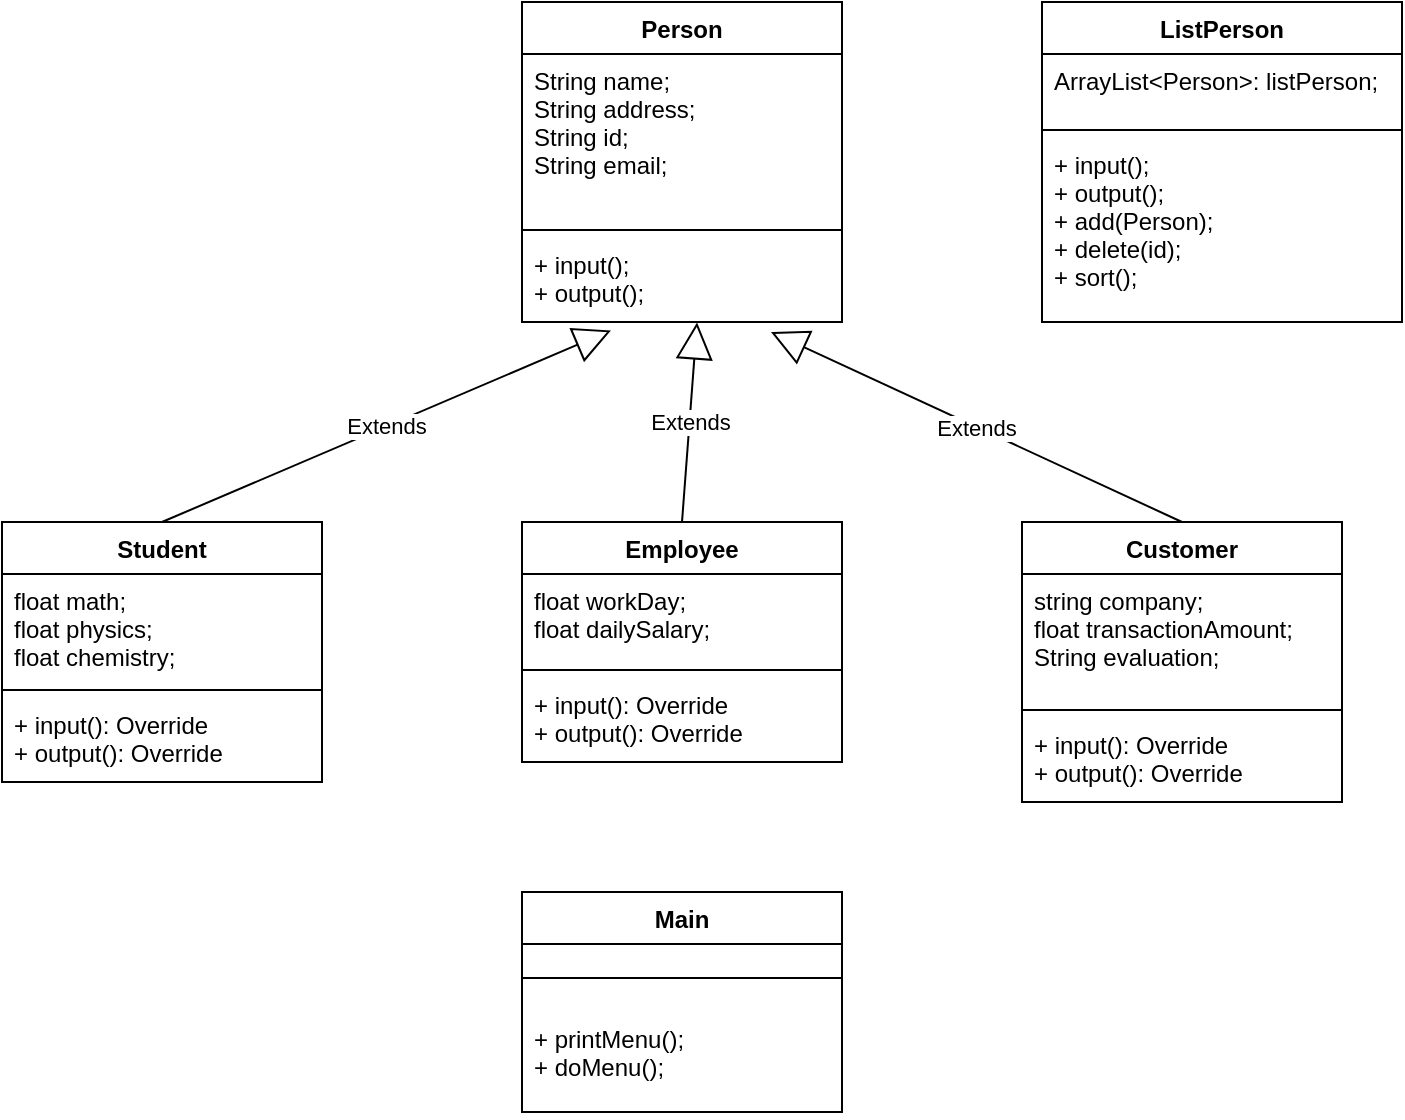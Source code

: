 <mxfile version="14.5.3" type="github">
  <diagram id="YP0pBPj05E5QGNiLSJ7z" name="Page-1">
    <mxGraphModel dx="1038" dy="580" grid="1" gridSize="10" guides="1" tooltips="1" connect="1" arrows="1" fold="1" page="1" pageScale="1" pageWidth="827" pageHeight="1169" math="0" shadow="0">
      <root>
        <mxCell id="0" />
        <mxCell id="1" parent="0" />
        <mxCell id="T0PE1KU94PBCbyuOxOGF-1" value="Person" style="swimlane;fontStyle=1;align=center;verticalAlign=top;childLayout=stackLayout;horizontal=1;startSize=26;horizontalStack=0;resizeParent=1;resizeParentMax=0;resizeLast=0;collapsible=1;marginBottom=0;" vertex="1" parent="1">
          <mxGeometry x="300" y="30" width="160" height="160" as="geometry" />
        </mxCell>
        <mxCell id="T0PE1KU94PBCbyuOxOGF-2" value="String name;&#xa;String address;&#xa;String id;&#xa;String email;" style="text;strokeColor=none;fillColor=none;align=left;verticalAlign=top;spacingLeft=4;spacingRight=4;overflow=hidden;rotatable=0;points=[[0,0.5],[1,0.5]];portConstraint=eastwest;" vertex="1" parent="T0PE1KU94PBCbyuOxOGF-1">
          <mxGeometry y="26" width="160" height="84" as="geometry" />
        </mxCell>
        <mxCell id="T0PE1KU94PBCbyuOxOGF-3" value="" style="line;strokeWidth=1;fillColor=none;align=left;verticalAlign=middle;spacingTop=-1;spacingLeft=3;spacingRight=3;rotatable=0;labelPosition=right;points=[];portConstraint=eastwest;" vertex="1" parent="T0PE1KU94PBCbyuOxOGF-1">
          <mxGeometry y="110" width="160" height="8" as="geometry" />
        </mxCell>
        <mxCell id="T0PE1KU94PBCbyuOxOGF-4" value="+ input();&#xa;+ output();" style="text;strokeColor=none;fillColor=none;align=left;verticalAlign=top;spacingLeft=4;spacingRight=4;overflow=hidden;rotatable=0;points=[[0,0.5],[1,0.5]];portConstraint=eastwest;" vertex="1" parent="T0PE1KU94PBCbyuOxOGF-1">
          <mxGeometry y="118" width="160" height="42" as="geometry" />
        </mxCell>
        <mxCell id="T0PE1KU94PBCbyuOxOGF-5" value="Student" style="swimlane;fontStyle=1;align=center;verticalAlign=top;childLayout=stackLayout;horizontal=1;startSize=26;horizontalStack=0;resizeParent=1;resizeParentMax=0;resizeLast=0;collapsible=1;marginBottom=0;" vertex="1" parent="1">
          <mxGeometry x="40" y="290" width="160" height="130" as="geometry" />
        </mxCell>
        <mxCell id="T0PE1KU94PBCbyuOxOGF-6" value="float math;&#xa;float physics;&#xa;float chemistry;" style="text;strokeColor=none;fillColor=none;align=left;verticalAlign=top;spacingLeft=4;spacingRight=4;overflow=hidden;rotatable=0;points=[[0,0.5],[1,0.5]];portConstraint=eastwest;" vertex="1" parent="T0PE1KU94PBCbyuOxOGF-5">
          <mxGeometry y="26" width="160" height="54" as="geometry" />
        </mxCell>
        <mxCell id="T0PE1KU94PBCbyuOxOGF-7" value="" style="line;strokeWidth=1;fillColor=none;align=left;verticalAlign=middle;spacingTop=-1;spacingLeft=3;spacingRight=3;rotatable=0;labelPosition=right;points=[];portConstraint=eastwest;" vertex="1" parent="T0PE1KU94PBCbyuOxOGF-5">
          <mxGeometry y="80" width="160" height="8" as="geometry" />
        </mxCell>
        <mxCell id="T0PE1KU94PBCbyuOxOGF-8" value="+ input(): Override&#xa;+ output(): Override" style="text;strokeColor=none;fillColor=none;align=left;verticalAlign=top;spacingLeft=4;spacingRight=4;overflow=hidden;rotatable=0;points=[[0,0.5],[1,0.5]];portConstraint=eastwest;" vertex="1" parent="T0PE1KU94PBCbyuOxOGF-5">
          <mxGeometry y="88" width="160" height="42" as="geometry" />
        </mxCell>
        <mxCell id="T0PE1KU94PBCbyuOxOGF-9" value="Employee" style="swimlane;fontStyle=1;align=center;verticalAlign=top;childLayout=stackLayout;horizontal=1;startSize=26;horizontalStack=0;resizeParent=1;resizeParentMax=0;resizeLast=0;collapsible=1;marginBottom=0;" vertex="1" parent="1">
          <mxGeometry x="300" y="290" width="160" height="120" as="geometry" />
        </mxCell>
        <mxCell id="T0PE1KU94PBCbyuOxOGF-10" value="float workDay;&#xa;float dailySalary;&#xa;" style="text;strokeColor=none;fillColor=none;align=left;verticalAlign=top;spacingLeft=4;spacingRight=4;overflow=hidden;rotatable=0;points=[[0,0.5],[1,0.5]];portConstraint=eastwest;" vertex="1" parent="T0PE1KU94PBCbyuOxOGF-9">
          <mxGeometry y="26" width="160" height="44" as="geometry" />
        </mxCell>
        <mxCell id="T0PE1KU94PBCbyuOxOGF-11" value="" style="line;strokeWidth=1;fillColor=none;align=left;verticalAlign=middle;spacingTop=-1;spacingLeft=3;spacingRight=3;rotatable=0;labelPosition=right;points=[];portConstraint=eastwest;" vertex="1" parent="T0PE1KU94PBCbyuOxOGF-9">
          <mxGeometry y="70" width="160" height="8" as="geometry" />
        </mxCell>
        <mxCell id="T0PE1KU94PBCbyuOxOGF-12" value="+ input(): Override&#xa;+ output(): Override" style="text;strokeColor=none;fillColor=none;align=left;verticalAlign=top;spacingLeft=4;spacingRight=4;overflow=hidden;rotatable=0;points=[[0,0.5],[1,0.5]];portConstraint=eastwest;" vertex="1" parent="T0PE1KU94PBCbyuOxOGF-9">
          <mxGeometry y="78" width="160" height="42" as="geometry" />
        </mxCell>
        <mxCell id="T0PE1KU94PBCbyuOxOGF-13" value="Customer" style="swimlane;fontStyle=1;align=center;verticalAlign=top;childLayout=stackLayout;horizontal=1;startSize=26;horizontalStack=0;resizeParent=1;resizeParentMax=0;resizeLast=0;collapsible=1;marginBottom=0;" vertex="1" parent="1">
          <mxGeometry x="550" y="290" width="160" height="140" as="geometry" />
        </mxCell>
        <mxCell id="T0PE1KU94PBCbyuOxOGF-14" value="string company;&#xa;float transactionAmount;&#xa;String evaluation;" style="text;strokeColor=none;fillColor=none;align=left;verticalAlign=top;spacingLeft=4;spacingRight=4;overflow=hidden;rotatable=0;points=[[0,0.5],[1,0.5]];portConstraint=eastwest;" vertex="1" parent="T0PE1KU94PBCbyuOxOGF-13">
          <mxGeometry y="26" width="160" height="64" as="geometry" />
        </mxCell>
        <mxCell id="T0PE1KU94PBCbyuOxOGF-15" value="" style="line;strokeWidth=1;fillColor=none;align=left;verticalAlign=middle;spacingTop=-1;spacingLeft=3;spacingRight=3;rotatable=0;labelPosition=right;points=[];portConstraint=eastwest;" vertex="1" parent="T0PE1KU94PBCbyuOxOGF-13">
          <mxGeometry y="90" width="160" height="8" as="geometry" />
        </mxCell>
        <mxCell id="T0PE1KU94PBCbyuOxOGF-16" value="+ input(): Override&#xa;+ output(): Override" style="text;strokeColor=none;fillColor=none;align=left;verticalAlign=top;spacingLeft=4;spacingRight=4;overflow=hidden;rotatable=0;points=[[0,0.5],[1,0.5]];portConstraint=eastwest;" vertex="1" parent="T0PE1KU94PBCbyuOxOGF-13">
          <mxGeometry y="98" width="160" height="42" as="geometry" />
        </mxCell>
        <mxCell id="T0PE1KU94PBCbyuOxOGF-17" value="ListPerson" style="swimlane;fontStyle=1;align=center;verticalAlign=top;childLayout=stackLayout;horizontal=1;startSize=26;horizontalStack=0;resizeParent=1;resizeParentMax=0;resizeLast=0;collapsible=1;marginBottom=0;" vertex="1" parent="1">
          <mxGeometry x="560" y="30" width="180" height="160" as="geometry" />
        </mxCell>
        <mxCell id="T0PE1KU94PBCbyuOxOGF-18" value="ArrayList&lt;Person&gt;: listPerson;" style="text;strokeColor=none;fillColor=none;align=left;verticalAlign=top;spacingLeft=4;spacingRight=4;overflow=hidden;rotatable=0;points=[[0,0.5],[1,0.5]];portConstraint=eastwest;" vertex="1" parent="T0PE1KU94PBCbyuOxOGF-17">
          <mxGeometry y="26" width="180" height="34" as="geometry" />
        </mxCell>
        <mxCell id="T0PE1KU94PBCbyuOxOGF-19" value="" style="line;strokeWidth=1;fillColor=none;align=left;verticalAlign=middle;spacingTop=-1;spacingLeft=3;spacingRight=3;rotatable=0;labelPosition=right;points=[];portConstraint=eastwest;" vertex="1" parent="T0PE1KU94PBCbyuOxOGF-17">
          <mxGeometry y="60" width="180" height="8" as="geometry" />
        </mxCell>
        <mxCell id="T0PE1KU94PBCbyuOxOGF-20" value="+ input();&#xa;+ output();&#xa;+ add(Person);&#xa;+ delete(id);&#xa;+ sort();" style="text;strokeColor=none;fillColor=none;align=left;verticalAlign=top;spacingLeft=4;spacingRight=4;overflow=hidden;rotatable=0;points=[[0,0.5],[1,0.5]];portConstraint=eastwest;" vertex="1" parent="T0PE1KU94PBCbyuOxOGF-17">
          <mxGeometry y="68" width="180" height="92" as="geometry" />
        </mxCell>
        <mxCell id="T0PE1KU94PBCbyuOxOGF-21" value="Main" style="swimlane;fontStyle=1;align=center;verticalAlign=top;childLayout=stackLayout;horizontal=1;startSize=26;horizontalStack=0;resizeParent=1;resizeParentMax=0;resizeLast=0;collapsible=1;marginBottom=0;" vertex="1" parent="1">
          <mxGeometry x="300" y="475" width="160" height="110" as="geometry" />
        </mxCell>
        <mxCell id="T0PE1KU94PBCbyuOxOGF-23" value="" style="line;strokeWidth=1;fillColor=none;align=left;verticalAlign=middle;spacingTop=-1;spacingLeft=3;spacingRight=3;rotatable=0;labelPosition=right;points=[];portConstraint=eastwest;" vertex="1" parent="T0PE1KU94PBCbyuOxOGF-21">
          <mxGeometry y="26" width="160" height="34" as="geometry" />
        </mxCell>
        <mxCell id="T0PE1KU94PBCbyuOxOGF-24" value="+ printMenu();&#xa;+ doMenu();" style="text;strokeColor=none;fillColor=none;align=left;verticalAlign=top;spacingLeft=4;spacingRight=4;overflow=hidden;rotatable=0;points=[[0,0.5],[1,0.5]];portConstraint=eastwest;" vertex="1" parent="T0PE1KU94PBCbyuOxOGF-21">
          <mxGeometry y="60" width="160" height="50" as="geometry" />
        </mxCell>
        <mxCell id="T0PE1KU94PBCbyuOxOGF-25" value="Extends" style="endArrow=block;endSize=16;endFill=0;html=1;fontSize=11;exitX=0.5;exitY=0;exitDx=0;exitDy=0;entryX=0.278;entryY=1.1;entryDx=0;entryDy=0;entryPerimeter=0;" edge="1" parent="1" source="T0PE1KU94PBCbyuOxOGF-5" target="T0PE1KU94PBCbyuOxOGF-4">
          <mxGeometry width="160" relative="1" as="geometry">
            <mxPoint x="180" y="250" as="sourcePoint" />
            <mxPoint x="340" y="250" as="targetPoint" />
          </mxGeometry>
        </mxCell>
        <mxCell id="T0PE1KU94PBCbyuOxOGF-26" value="Extends" style="endArrow=block;endSize=16;endFill=0;html=1;fontSize=11;exitX=0.5;exitY=0;exitDx=0;exitDy=0;entryX=0.547;entryY=1.005;entryDx=0;entryDy=0;entryPerimeter=0;" edge="1" parent="1" source="T0PE1KU94PBCbyuOxOGF-9" target="T0PE1KU94PBCbyuOxOGF-4">
          <mxGeometry width="160" relative="1" as="geometry">
            <mxPoint x="380" y="280" as="sourcePoint" />
            <mxPoint x="376" y="192" as="targetPoint" />
          </mxGeometry>
        </mxCell>
        <mxCell id="T0PE1KU94PBCbyuOxOGF-27" value="Extends" style="endArrow=block;endSize=16;endFill=0;html=1;fontSize=11;exitX=0.5;exitY=0;exitDx=0;exitDy=0;entryX=0.778;entryY=1.119;entryDx=0;entryDy=0;entryPerimeter=0;" edge="1" parent="1" source="T0PE1KU94PBCbyuOxOGF-13" target="T0PE1KU94PBCbyuOxOGF-4">
          <mxGeometry width="160" relative="1" as="geometry">
            <mxPoint x="140" y="310" as="sourcePoint" />
            <mxPoint x="364.48" y="214.2" as="targetPoint" />
          </mxGeometry>
        </mxCell>
      </root>
    </mxGraphModel>
  </diagram>
</mxfile>
